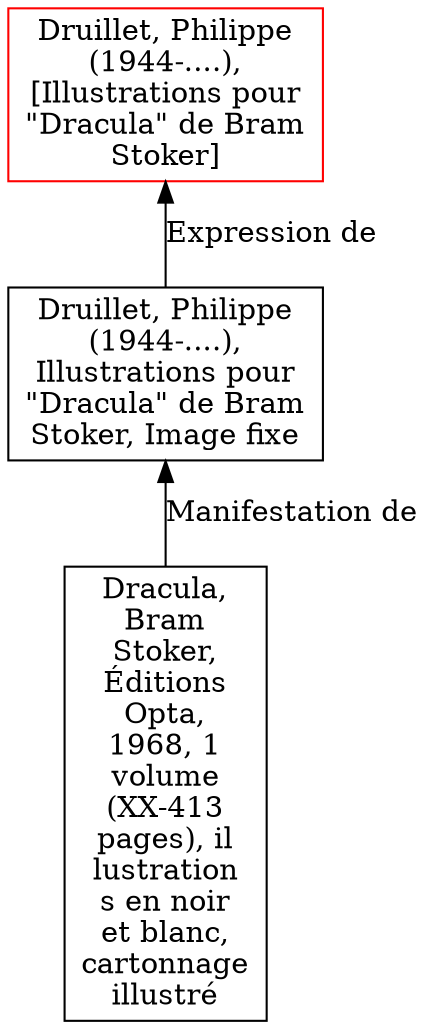 // Notice UMLRM0150
digraph UMLRM0150 {
	node [align=left shape=rect]
	size="20,20"
	rankdir=BT
	UMLRM0150 [label="Druillet, Philippe
(1944-....),
[Illustrations pour
\"Dracula\" de Bram
Stoker]" color=red]
	UMLRM0151 [label="Druillet, Philippe
(1944-....),
Illustrations pour
\"Dracula\" de Bram
Stoker, Image fixe"]
	UMLRM0151 -> UMLRM0150 [label="Expression de"]
	UMLRM0110 [label="Dracula,
Bram
Stoker,
Éditions
Opta,
1968, 1
volume
(XX-413
pages), il
lustration
s en noir
et blanc,
cartonnage
illustré"]
	UMLRM0110 -> UMLRM0151 [label="Manifestation de"]
}
